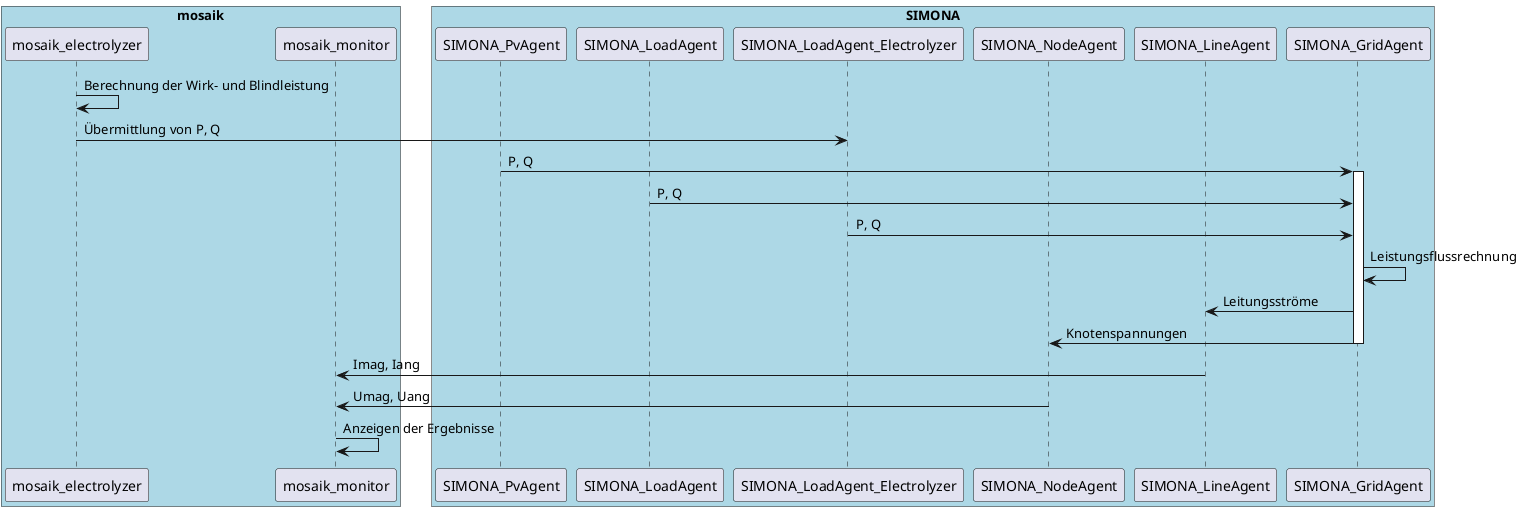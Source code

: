 @startuml

box "mosaik" #LightBlue
participant mosaik_electrolyzer
participant mosaik_monitor
end box
box "SIMONA" #LightBlue
participant SIMONA_PvAgent
participant SIMONA_LoadAgent
participant SIMONA_LoadAgent_Electrolyzer
participant SIMONA_NodeAgent
participant SIMONA_LineAgent
participant SIMONA_GridAgent
end box

mosaik_electrolyzer -> mosaik_electrolyzer: Berechnung der Wirk- und Blindleistung
mosaik_electrolyzer -> SIMONA_LoadAgent_Electrolyzer: Übermittlung von P, Q
SIMONA_PvAgent -> SIMONA_GridAgent: P, Q
activate SIMONA_GridAgent
SIMONA_LoadAgent -> SIMONA_GridAgent: P, Q
SIMONA_LoadAgent_Electrolyzer -> SIMONA_GridAgent: P, Q
SIMONA_GridAgent -> SIMONA_GridAgent: Leistungsflussrechnung
SIMONA_GridAgent -> SIMONA_LineAgent: Leitungsströme
SIMONA_GridAgent -> SIMONA_NodeAgent: Knotenspannungen
deactivate SIMONA_GridAgent
SIMONA_LineAgent -> mosaik_monitor: Imag, Iang
SIMONA_NodeAgent -> mosaik_monitor: Umag, Uang
mosaik_monitor -> mosaik_monitor: Anzeigen der Ergebnisse

@enduml